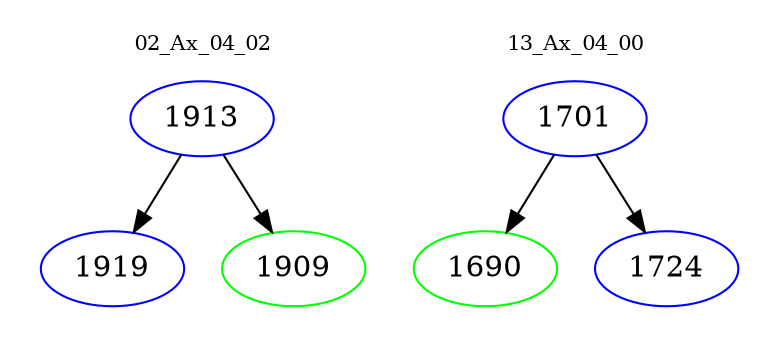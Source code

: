 digraph{
subgraph cluster_0 {
color = white
label = "02_Ax_04_02";
fontsize=10;
T0_1913 [label="1913", color="blue"]
T0_1913 -> T0_1919 [color="black"]
T0_1919 [label="1919", color="blue"]
T0_1913 -> T0_1909 [color="black"]
T0_1909 [label="1909", color="green"]
}
subgraph cluster_1 {
color = white
label = "13_Ax_04_00";
fontsize=10;
T1_1701 [label="1701", color="blue"]
T1_1701 -> T1_1690 [color="black"]
T1_1690 [label="1690", color="green"]
T1_1701 -> T1_1724 [color="black"]
T1_1724 [label="1724", color="blue"]
}
}
